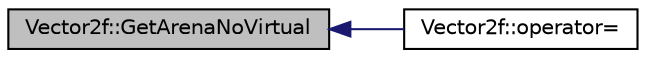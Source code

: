 digraph "Vector2f::GetArenaNoVirtual"
{
 // INTERACTIVE_SVG=YES
  edge [fontname="Helvetica",fontsize="10",labelfontname="Helvetica",labelfontsize="10"];
  node [fontname="Helvetica",fontsize="10",shape=record];
  rankdir="LR";
  Node1 [label="Vector2f::GetArenaNoVirtual",height=0.2,width=0.4,color="black", fillcolor="grey75", style="filled", fontcolor="black"];
  Node1 -> Node2 [dir="back",color="midnightblue",fontsize="10",style="solid",fontname="Helvetica"];
  Node2 [label="Vector2f::operator=",height=0.2,width=0.4,color="black", fillcolor="white", style="filled",URL="$da/dc2/class_vector2f.html#a3bb20af2ae3369bcd39b28baf89b2538"];
}
